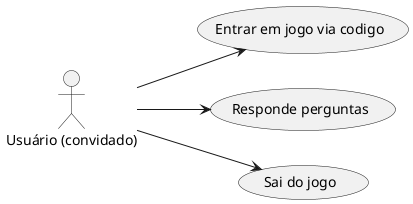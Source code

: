 @startuml Logged User Actions 1
scale 1
left to right direction
:Usuário (convidado): as User
User --> (Entrar em jogo via codigo)
User --> (Responde perguntas)
User --> (Sai do jogo)

@enduml
